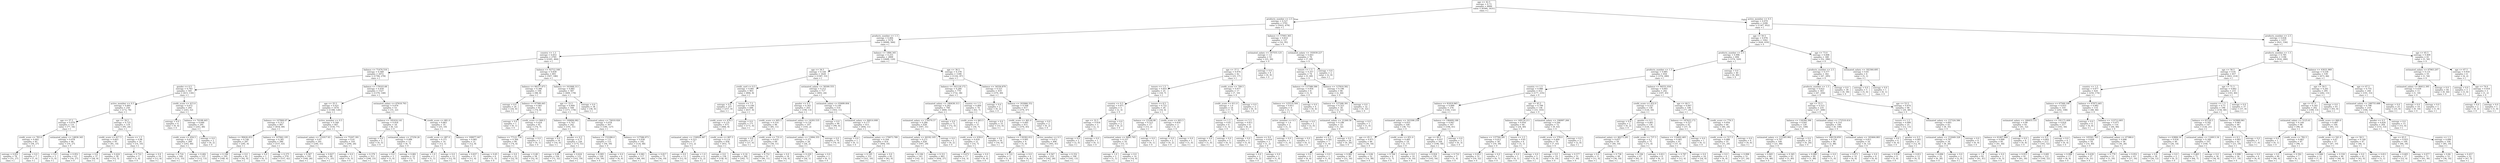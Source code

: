 digraph Tree {
node [shape=box] ;
0 [label="age <= 42.5\nentropy = 0.73\nsamples = 8000\nvalue = [6369, 1631]\nclass = ["] ;
1 [label="products_number <= 2.5\nentropy = 0.527\nsamples = 5701\nvalue = [5022, 679]\nclass = ["] ;
0 -> 1 [labeldistance=2.5, labelangle=45, headlabel="True"] ;
2 [label="products_number <= 1.5\nentropy = 0.484\nsamples = 5574\nvalue = [4990, 584]\nclass = ["] ;
1 -> 2 ;
3 [label="country <= 1.5\nentropy = 0.653\nsamples = 2765\nvalue = [2301, 464]\nclass = ["] ;
2 -> 3 ;
4 [label="balance <= 71474.516\nentropy = 0.569\nsamples = 2072\nvalue = [1794, 278]\nclass = ["] ;
3 -> 4 ;
5 [label="gender <= 0.5\nentropy = 0.793\nsamples = 545\nvalue = [415, 130]\nclass = ["] ;
4 -> 5 ;
6 [label="active_member <= 0.5\nentropy = 0.895\nsamples = 250\nvalue = [172, 78]\nclass = ["] ;
5 -> 6 ;
7 [label="age <= 37.5\nentropy = 0.978\nsamples = 131\nvalue = [77, 54]\nclass = ["] ;
6 -> 7 ;
8 [label="credit_score <= 783.0\nentropy = 0.902\nsamples = 85\nvalue = [58, 27]\nclass = ["] ;
7 -> 8 ;
9 [label="entropy = 0.931\nsamples = 78\nvalue = [51, 27]\nclass = ["] ;
8 -> 9 ;
10 [label="entropy = 0.0\nsamples = 7\nvalue = [7, 0]\nclass = ["] ;
8 -> 10 ;
11 [label="estimated_salary <= 14830.345\nentropy = 0.978\nsamples = 46\nvalue = [19, 27]\nclass = 0"] ;
7 -> 11 ;
12 [label="entropy = 0.0\nsamples = 3\nvalue = [3, 0]\nclass = ["] ;
11 -> 12 ;
13 [label="entropy = 0.952\nsamples = 43\nvalue = [16, 27]\nclass = 0"] ;
11 -> 13 ;
14 [label="age <= 39.5\nentropy = 0.725\nsamples = 119\nvalue = [95, 24]\nclass = ["] ;
6 -> 14 ;
15 [label="credit_score <= 617.5\nentropy = 0.603\nsamples = 95\nvalue = [81, 14]\nclass = ["] ;
14 -> 15 ;
16 [label="entropy = 0.8\nsamples = 37\nvalue = [28, 9]\nclass = ["] ;
15 -> 16 ;
17 [label="entropy = 0.424\nsamples = 58\nvalue = [53, 5]\nclass = ["] ;
15 -> 17 ;
18 [label="tenure <= 1.5\nentropy = 0.98\nsamples = 24\nvalue = [14, 10]\nclass = ["] ;
14 -> 18 ;
19 [label="entropy = 0.722\nsamples = 5\nvalue = [1, 4]\nclass = 0"] ;
18 -> 19 ;
20 [label="entropy = 0.9\nsamples = 19\nvalue = [13, 6]\nclass = ["] ;
18 -> 20 ;
21 [label="credit_score <= 415.0\nentropy = 0.672\nsamples = 295\nvalue = [243, 52]\nclass = ["] ;
5 -> 21 ;
22 [label="entropy = 0.0\nsamples = 4\nvalue = [0, 4]\nclass = 0"] ;
21 -> 22 ;
23 [label="balance <= 70198.445\nentropy = 0.646\nsamples = 291\nvalue = [243, 48]\nclass = ["] ;
21 -> 23 ;
24 [label="credit_score <= 654.5\nentropy = 0.632\nsamples = 289\nvalue = [243, 46]\nclass = ["] ;
23 -> 24 ;
25 [label="entropy = 0.724\nsamples = 164\nvalue = [131, 33]\nclass = ["] ;
24 -> 25 ;
26 [label="entropy = 0.482\nsamples = 125\nvalue = [112, 13]\nclass = ["] ;
24 -> 26 ;
27 [label="entropy = 0.0\nsamples = 2\nvalue = [0, 2]\nclass = 0"] ;
23 -> 27 ;
28 [label="balance <= 178103.68\nentropy = 0.459\nsamples = 1527\nvalue = [1379, 148]\nclass = ["] ;
4 -> 28 ;
29 [label="age <= 35.5\nentropy = 0.421\nsamples = 1474\nvalue = [1348, 126]\nclass = ["] ;
28 -> 29 ;
30 [label="balance <= 107800.07\nentropy = 0.313\nsamples = 867\nvalue = [818, 49]\nclass = ["] ;
29 -> 30 ;
31 [label="balance <= 99426.453\nentropy = 0.146\nsamples = 287\nvalue = [281, 6]\nclass = ["] ;
30 -> 31 ;
32 [label="entropy = 0.198\nsamples = 195\nvalue = [189, 6]\nclass = ["] ;
31 -> 32 ;
33 [label="entropy = 0.0\nsamples = 92\nvalue = [92, 0]\nclass = ["] ;
31 -> 33 ;
34 [label="balance <= 107842.195\nentropy = 0.381\nsamples = 580\nvalue = [537, 43]\nclass = ["] ;
30 -> 34 ;
35 [label="entropy = 0.0\nsamples = 1\nvalue = [0, 1]\nclass = 0"] ;
34 -> 35 ;
36 [label="entropy = 0.375\nsamples = 579\nvalue = [537, 42]\nclass = ["] ;
34 -> 36 ;
37 [label="active_member <= 0.5\nentropy = 0.549\nsamples = 607\nvalue = [530, 77]\nclass = ["] ;
29 -> 37 ;
38 [label="estimated_salary <= 131017.93\nentropy = 0.67\nsamples = 291\nvalue = [240, 51]\nclass = ["] ;
37 -> 38 ;
39 [label="entropy = 0.567\nsamples = 195\nvalue = [169, 26]\nclass = ["] ;
38 -> 39 ;
40 [label="entropy = 0.827\nsamples = 96\nvalue = [71, 25]\nclass = ["] ;
38 -> 40 ;
41 [label="balance <= 75207.391\nentropy = 0.41\nsamples = 316\nvalue = [290, 26]\nclass = ["] ;
37 -> 41 ;
42 [label="entropy = 0.0\nsamples = 3\nvalue = [0, 3]\nclass = 0"] ;
41 -> 42 ;
43 [label="entropy = 0.379\nsamples = 313\nvalue = [290, 23]\nclass = ["] ;
41 -> 43 ;
44 [label="estimated_salary <= 67618.793\nentropy = 0.979\nsamples = 53\nvalue = [31, 22]\nclass = ["] ;
28 -> 44 ;
45 [label="balance <= 181616.141\nentropy = 0.918\nsamples = 18\nvalue = [6, 12]\nclass = 0"] ;
44 -> 45 ;
46 [label="entropy = 0.0\nsamples = 5\nvalue = [0, 5]\nclass = 0"] ;
45 -> 46 ;
47 [label="estimated_salary <= 27250.26\nentropy = 0.996\nsamples = 13\nvalue = [6, 7]\nclass = 0"] ;
45 -> 47 ;
48 [label="entropy = 0.0\nsamples = 3\nvalue = [3, 0]\nclass = ["] ;
47 -> 48 ;
49 [label="entropy = 0.881\nsamples = 10\nvalue = [3, 7]\nclass = 0"] ;
47 -> 49 ;
50 [label="credit_score <= 681.0\nentropy = 0.863\nsamples = 35\nvalue = [25, 10]\nclass = ["] ;
44 -> 50 ;
51 [label="credit_score <= 487.0\nentropy = 0.371\nsamples = 14\nvalue = [13, 1]\nclass = ["] ;
50 -> 51 ;
52 [label="entropy = 1.0\nsamples = 2\nvalue = [1, 1]\nclass = ["] ;
51 -> 52 ;
53 [label="entropy = 0.0\nsamples = 12\nvalue = [12, 0]\nclass = ["] ;
51 -> 53 ;
54 [label="balance <= 199977.047\nentropy = 0.985\nsamples = 21\nvalue = [12, 9]\nclass = ["] ;
50 -> 54 ;
55 [label="entropy = 0.837\nsamples = 15\nvalue = [11, 4]\nclass = ["] ;
54 -> 55 ;
56 [label="entropy = 0.65\nsamples = 6\nvalue = [1, 5]\nclass = 0"] ;
54 -> 56 ;
57 [label="balance <= 92712.168\nentropy = 0.839\nsamples = 693\nvalue = [507, 186]\nclass = ["] ;
3 -> 57 ;
58 [label="balance <= 66377.473\nentropy = 0.386\nsamples = 106\nvalue = [98, 8]\nclass = ["] ;
57 -> 58 ;
59 [label="entropy = 0.0\nsamples = 24\nvalue = [24, 0]\nclass = ["] ;
58 -> 59 ;
60 [label="balance <= 67589.445\nentropy = 0.461\nsamples = 82\nvalue = [74, 8]\nclass = ["] ;
58 -> 60 ;
61 [label="entropy = 0.0\nsamples = 1\nvalue = [0, 1]\nclass = 0"] ;
60 -> 61 ;
62 [label="credit_score <= 849.5\nentropy = 0.424\nsamples = 81\nvalue = [74, 7]\nclass = ["] ;
60 -> 62 ;
63 [label="balance <= 77121.734\nentropy = 0.384\nsamples = 80\nvalue = [74, 6]\nclass = ["] ;
62 -> 63 ;
64 [label="entropy = 0.0\nsamples = 22\nvalue = [22, 0]\nclass = ["] ;
63 -> 64 ;
65 [label="entropy = 0.48\nsamples = 58\nvalue = [52, 6]\nclass = ["] ;
63 -> 65 ;
66 [label="entropy = 0.0\nsamples = 1\nvalue = [0, 1]\nclass = 0"] ;
62 -> 66 ;
67 [label="balance <= 161848.313\nentropy = 0.885\nsamples = 587\nvalue = [409, 178]\nclass = ["] ;
57 -> 67 ;
68 [label="age <= 33.5\nentropy = 0.909\nsamples = 549\nvalue = [371, 178]\nclass = ["] ;
67 -> 68 ;
69 [label="balance <= 100694.082\nentropy = 0.743\nsamples = 242\nvalue = [191, 51]\nclass = ["] ;
68 -> 69 ;
70 [label="entropy = 0.0\nsamples = 16\nvalue = [16, 0]\nclass = ["] ;
69 -> 70 ;
71 [label="gender <= 0.5\nentropy = 0.77\nsamples = 226\nvalue = [175, 51]\nclass = ["] ;
69 -> 71 ;
72 [label="entropy = 0.89\nsamples = 104\nvalue = [72, 32]\nclass = ["] ;
71 -> 72 ;
73 [label="entropy = 0.624\nsamples = 122\nvalue = [103, 19]\nclass = ["] ;
71 -> 73 ;
74 [label="estimated_salary <= 74010.926\nentropy = 0.978\nsamples = 307\nvalue = [180, 127]\nclass = ["] ;
68 -> 74 ;
75 [label="balance <= 152286.0\nentropy = 1.0\nsamples = 115\nvalue = [56, 59]\nclass = 0"] ;
74 -> 75 ;
76 [label="entropy = 0.995\nsamples = 109\nvalue = [50, 59]\nclass = 0"] ;
75 -> 76 ;
77 [label="entropy = 0.0\nsamples = 6\nvalue = [6, 0]\nclass = ["] ;
75 -> 77 ;
78 [label="balance <= 127586.973\nentropy = 0.938\nsamples = 192\nvalue = [124, 68]\nclass = ["] ;
74 -> 78 ;
79 [label="entropy = 0.981\nsamples = 117\nvalue = [68, 49]\nclass = ["] ;
78 -> 79 ;
80 [label="entropy = 0.817\nsamples = 75\nvalue = [56, 19]\nclass = ["] ;
78 -> 80 ;
81 [label="entropy = 0.0\nsamples = 38\nvalue = [38, 0]\nclass = ["] ;
67 -> 81 ;
82 [label="balance <= 1884.345\nentropy = 0.255\nsamples = 2809\nvalue = [2689, 120]\nclass = ["] ;
2 -> 82 ;
83 [label="age <= 34.5\nentropy = 0.144\nsamples = 1620\nvalue = [1587, 33]\nclass = ["] ;
82 -> 83 ;
84 [label="credit_card <= 0.5\nentropy = 0.081\nsamples = 903\nvalue = [894, 9]\nclass = ["] ;
83 -> 84 ;
85 [label="entropy = 0.0\nsamples = 257\nvalue = [257, 0]\nclass = ["] ;
84 -> 85 ;
86 [label="tenure <= 7.5\nentropy = 0.106\nsamples = 646\nvalue = [637, 9]\nclass = ["] ;
84 -> 86 ;
87 [label="credit_score <= 476.5\nentropy = 0.135\nsamples = 475\nvalue = [466, 9]\nclass = ["] ;
86 -> 87 ;
88 [label="estimated_salary <= 154924.367\nentropy = 0.523\nsamples = 17\nvalue = [15, 2]\nclass = ["] ;
87 -> 88 ;
89 [label="entropy = 0.0\nsamples = 13\nvalue = [13, 0]\nclass = ["] ;
88 -> 89 ;
90 [label="entropy = 1.0\nsamples = 4\nvalue = [2, 2]\nclass = ["] ;
88 -> 90 ;
91 [label="credit_score <= 607.5\nentropy = 0.114\nsamples = 458\nvalue = [451, 7]\nclass = ["] ;
87 -> 91 ;
92 [label="entropy = 0.0\nsamples = 158\nvalue = [158, 0]\nclass = ["] ;
91 -> 92 ;
93 [label="entropy = 0.16\nsamples = 300\nvalue = [293, 7]\nclass = ["] ;
91 -> 93 ;
94 [label="entropy = 0.0\nsamples = 171\nvalue = [171, 0]\nclass = ["] ;
86 -> 94 ;
95 [label="estimated_salary <= 58300.555\nentropy = 0.212\nsamples = 717\nvalue = [693, 24]\nclass = ["] ;
83 -> 95 ;
96 [label="gender <= 0.5\nentropy = 0.343\nsamples = 203\nvalue = [190, 13]\nclass = ["] ;
95 -> 96 ;
97 [label="credit_score <= 605.5\nentropy = 0.514\nsamples = 96\nvalue = [85, 11]\nclass = ["] ;
96 -> 97 ;
98 [label="entropy = 0.0\nsamples = 27\nvalue = [27, 0]\nclass = ["] ;
97 -> 98 ;
99 [label="credit_score <= 731.0\nentropy = 0.633\nsamples = 69\nvalue = [58, 11]\nclass = ["] ;
97 -> 99 ;
100 [label="entropy = 0.752\nsamples = 51\nvalue = [40, 11]\nclass = ["] ;
99 -> 100 ;
101 [label="entropy = 0.0\nsamples = 18\nvalue = [18, 0]\nclass = ["] ;
99 -> 101 ;
102 [label="estimated_salary <= 14293.535\nentropy = 0.134\nsamples = 107\nvalue = [105, 2]\nclass = ["] ;
96 -> 102 ;
103 [label="estimated_salary <= 13994.355\nentropy = 0.371\nsamples = 28\nvalue = [26, 2]\nclass = ["] ;
102 -> 103 ;
104 [label="entropy = 0.229\nsamples = 27\nvalue = [26, 1]\nclass = ["] ;
103 -> 104 ;
105 [label="entropy = 0.0\nsamples = 1\nvalue = [0, 1]\nclass = 0"] ;
103 -> 105 ;
106 [label="entropy = 0.0\nsamples = 79\nvalue = [79, 0]\nclass = ["] ;
102 -> 106 ;
107 [label="estimated_salary <= 83699.004\nentropy = 0.149\nsamples = 514\nvalue = [503, 11]\nclass = ["] ;
95 -> 107 ;
108 [label="entropy = 0.0\nsamples = 99\nvalue = [99, 0]\nclass = ["] ;
107 -> 108 ;
109 [label="estimated_salary <= 84014.008\nentropy = 0.177\nsamples = 415\nvalue = [404, 11]\nclass = ["] ;
107 -> 109 ;
110 [label="entropy = 0.0\nsamples = 1\nvalue = [0, 1]\nclass = 0"] ;
109 -> 110 ;
111 [label="estimated_salary <= 170073.789\nentropy = 0.164\nsamples = 414\nvalue = [404, 10]\nclass = ["] ;
109 -> 111 ;
112 [label="entropy = 0.195\nsamples = 331\nvalue = [321, 10]\nclass = ["] ;
111 -> 112 ;
113 [label="entropy = 0.0\nsamples = 83\nvalue = [83, 0]\nclass = ["] ;
111 -> 113 ;
114 [label="age <= 36.5\nentropy = 0.378\nsamples = 1189\nvalue = [1102, 87]\nclass = ["] ;
82 -> 114 ;
115 [label="balance <= 161118.172\nentropy = 0.284\nsamples = 770\nvalue = [732, 38]\nclass = ["] ;
114 -> 115 ;
116 [label="estimated_salary <= 180438.313\nentropy = 0.262\nsamples = 700\nvalue = [669, 31]\nclass = ["] ;
115 -> 116 ;
117 [label="estimated_salary <= 179370.57\nentropy = 0.284\nsamples = 628\nvalue = [597, 31]\nclass = ["] ;
116 -> 117 ;
118 [label="estimated_salary <= 44192.105\nentropy = 0.271\nsamples = 626\nvalue = [597, 29]\nclass = ["] ;
117 -> 118 ;
119 [label="entropy = 0.106\nsamples = 143\nvalue = [141, 2]\nclass = ["] ;
118 -> 119 ;
120 [label="entropy = 0.311\nsamples = 483\nvalue = [456, 27]\nclass = ["] ;
118 -> 120 ;
121 [label="entropy = 0.0\nsamples = 2\nvalue = [0, 2]\nclass = 0"] ;
117 -> 121 ;
122 [label="entropy = 0.0\nsamples = 72\nvalue = [72, 0]\nclass = ["] ;
116 -> 122 ;
123 [label="country <= 1.5\nentropy = 0.469\nsamples = 70\nvalue = [63, 7]\nclass = ["] ;
115 -> 123 ;
124 [label="credit_score <= 663.5\nentropy = 0.7\nsamples = 37\nvalue = [30, 7]\nclass = ["] ;
123 -> 124 ;
125 [label="credit_score <= 639.0\nentropy = 0.918\nsamples = 21\nvalue = [14, 7]\nclass = ["] ;
124 -> 125 ;
126 [label="entropy = 0.672\nsamples = 17\nvalue = [14, 3]\nclass = ["] ;
125 -> 126 ;
127 [label="entropy = 0.0\nsamples = 4\nvalue = [0, 4]\nclass = 0"] ;
125 -> 127 ;
128 [label="entropy = 0.0\nsamples = 16\nvalue = [16, 0]\nclass = ["] ;
124 -> 128 ;
129 [label="entropy = 0.0\nsamples = 33\nvalue = [33, 0]\nclass = ["] ;
123 -> 129 ;
130 [label="balance <= 34556.879\nentropy = 0.521\nsamples = 419\nvalue = [370, 49]\nclass = ["] ;
114 -> 130 ;
131 [label="entropy = 0.0\nsamples = 2\nvalue = [0, 2]\nclass = 0"] ;
130 -> 131 ;
132 [label="balance <= 203066.352\nentropy = 0.508\nsamples = 417\nvalue = [370, 47]\nclass = ["] ;
130 -> 132 ;
133 [label="credit_score <= 461.0\nentropy = 0.495\nsamples = 415\nvalue = [370, 45]\nclass = ["] ;
132 -> 133 ;
134 [label="balance <= 130302.012\nentropy = 0.991\nsamples = 9\nvalue = [5, 4]\nclass = ["] ;
133 -> 134 ;
135 [label="entropy = 0.722\nsamples = 5\nvalue = [1, 4]\nclass = 0"] ;
134 -> 135 ;
136 [label="entropy = 0.0\nsamples = 4\nvalue = [4, 0]\nclass = ["] ;
134 -> 136 ;
137 [label="active_member <= 0.5\nentropy = 0.472\nsamples = 406\nvalue = [365, 41]\nclass = ["] ;
133 -> 137 ;
138 [label="entropy = 0.567\nsamples = 210\nvalue = [182, 28]\nclass = ["] ;
137 -> 138 ;
139 [label="entropy = 0.352\nsamples = 196\nvalue = [183, 13]\nclass = ["] ;
137 -> 139 ;
140 [label="entropy = 0.0\nsamples = 2\nvalue = [0, 2]\nclass = 0"] ;
132 -> 140 ;
141 [label="balance <= 57003.365\nentropy = 0.814\nsamples = 127\nvalue = [32, 95]\nclass = 0"] ;
1 -> 141 ;
142 [label="estimated_salary <= 167555.125\nentropy = 1.0\nsamples = 51\nvalue = [25, 26]\nclass = 0"] ;
141 -> 142 ;
143 [label="age <= 37.5\nentropy = 0.974\nsamples = 42\nvalue = [25, 17]\nclass = ["] ;
142 -> 143 ;
144 [label="tenure <= 1.5\nentropy = 0.855\nsamples = 25\nvalue = [18, 7]\nclass = ["] ;
143 -> 144 ;
145 [label="country <= 0.5\nentropy = 0.971\nsamples = 5\nvalue = [2, 3]\nclass = 0"] ;
144 -> 145 ;
146 [label="age <= 32.5\nentropy = 0.918\nsamples = 3\nvalue = [2, 1]\nclass = ["] ;
145 -> 146 ;
147 [label="entropy = 0.0\nsamples = 2\nvalue = [2, 0]\nclass = ["] ;
146 -> 147 ;
148 [label="entropy = 0.0\nsamples = 1\nvalue = [0, 1]\nclass = 0"] ;
146 -> 148 ;
149 [label="entropy = 0.0\nsamples = 2\nvalue = [0, 2]\nclass = 0"] ;
145 -> 149 ;
150 [label="tenure <= 8.5\nentropy = 0.722\nsamples = 20\nvalue = [16, 4]\nclass = ["] ;
144 -> 150 ;
151 [label="balance <= 23194.08\nentropy = 0.523\nsamples = 17\nvalue = [15, 2]\nclass = ["] ;
150 -> 151 ;
152 [label="estimated_salary <= 8495.765\nentropy = 0.337\nsamples = 16\nvalue = [15, 1]\nclass = ["] ;
151 -> 152 ;
153 [label="entropy = 1.0\nsamples = 2\nvalue = [1, 1]\nclass = ["] ;
152 -> 153 ;
154 [label="entropy = 0.0\nsamples = 14\nvalue = [14, 0]\nclass = ["] ;
152 -> 154 ;
155 [label="entropy = 0.0\nsamples = 1\nvalue = [0, 1]\nclass = 0"] ;
151 -> 155 ;
156 [label="credit_score <= 603.5\nentropy = 0.918\nsamples = 3\nvalue = [1, 2]\nclass = 0"] ;
150 -> 156 ;
157 [label="entropy = 0.0\nsamples = 2\nvalue = [0, 2]\nclass = 0"] ;
156 -> 157 ;
158 [label="entropy = 0.0\nsamples = 1\nvalue = [1, 0]\nclass = ["] ;
156 -> 158 ;
159 [label="credit_score <= 709.5\nentropy = 0.977\nsamples = 17\nvalue = [7, 10]\nclass = 0"] ;
143 -> 159 ;
160 [label="credit_score <= 611.0\nentropy = 1.0\nsamples = 14\nvalue = [7, 7]\nclass = ["] ;
159 -> 160 ;
161 [label="tenure <= 1.5\nentropy = 0.65\nsamples = 6\nvalue = [1, 5]\nclass = 0"] ;
160 -> 161 ;
162 [label="entropy = 0.0\nsamples = 1\nvalue = [1, 0]\nclass = ["] ;
161 -> 162 ;
163 [label="entropy = 0.0\nsamples = 5\nvalue = [0, 5]\nclass = 0"] ;
161 -> 163 ;
164 [label="tenure <= 5.5\nentropy = 0.811\nsamples = 8\nvalue = [6, 2]\nclass = ["] ;
160 -> 164 ;
165 [label="entropy = 0.0\nsamples = 5\nvalue = [5, 0]\nclass = ["] ;
164 -> 165 ;
166 [label="tenure <= 9.0\nentropy = 0.918\nsamples = 3\nvalue = [1, 2]\nclass = 0"] ;
164 -> 166 ;
167 [label="entropy = 0.0\nsamples = 2\nvalue = [0, 2]\nclass = 0"] ;
166 -> 167 ;
168 [label="entropy = 0.0\nsamples = 1\nvalue = [1, 0]\nclass = ["] ;
166 -> 168 ;
169 [label="entropy = 0.0\nsamples = 3\nvalue = [0, 3]\nclass = 0"] ;
159 -> 169 ;
170 [label="entropy = 0.0\nsamples = 9\nvalue = [0, 9]\nclass = 0"] ;
142 -> 170 ;
171 [label="estimated_salary <= 193039.227\nentropy = 0.443\nsamples = 76\nvalue = [7, 69]\nclass = 0"] ;
141 -> 171 ;
172 [label="tenure <= 1.5\nentropy = 0.357\nsamples = 74\nvalue = [5, 69]\nclass = 0"] ;
171 -> 172 ;
173 [label="balance <= 137588.586\nentropy = 0.954\nsamples = 8\nvalue = [3, 5]\nclass = 0"] ;
172 -> 173 ;
174 [label="balance <= 125514.504\nentropy = 0.811\nsamples = 4\nvalue = [3, 1]\nclass = ["] ;
173 -> 174 ;
175 [label="active_member <= 0.5\nentropy = 1.0\nsamples = 2\nvalue = [1, 1]\nclass = ["] ;
174 -> 175 ;
176 [label="entropy = 0.0\nsamples = 1\nvalue = [1, 0]\nclass = ["] ;
175 -> 176 ;
177 [label="entropy = 0.0\nsamples = 1\nvalue = [0, 1]\nclass = 0"] ;
175 -> 177 ;
178 [label="entropy = 0.0\nsamples = 2\nvalue = [2, 0]\nclass = ["] ;
174 -> 178 ;
179 [label="entropy = 0.0\nsamples = 4\nvalue = [0, 4]\nclass = 0"] ;
173 -> 179 ;
180 [label="balance <= 127810.582\nentropy = 0.196\nsamples = 66\nvalue = [2, 64]\nclass = 0"] ;
172 -> 180 ;
181 [label="balance <= 127268.391\nentropy = 0.323\nsamples = 34\nvalue = [2, 32]\nclass = 0"] ;
180 -> 181 ;
182 [label="estimated_salary <= 21260.58\nentropy = 0.196\nsamples = 33\nvalue = [1, 32]\nclass = 0"] ;
181 -> 182 ;
183 [label="gender <= 0.5\nentropy = 0.592\nsamples = 7\nvalue = [1, 6]\nclass = 0"] ;
182 -> 183 ;
184 [label="entropy = 0.0\nsamples = 6\nvalue = [0, 6]\nclass = 0"] ;
183 -> 184 ;
185 [label="entropy = 0.0\nsamples = 1\nvalue = [1, 0]\nclass = ["] ;
183 -> 185 ;
186 [label="entropy = 0.0\nsamples = 26\nvalue = [0, 26]\nclass = 0"] ;
182 -> 186 ;
187 [label="entropy = 0.0\nsamples = 1\nvalue = [1, 0]\nclass = ["] ;
181 -> 187 ;
188 [label="entropy = 0.0\nsamples = 32\nvalue = [0, 32]\nclass = 0"] ;
180 -> 188 ;
189 [label="entropy = 0.0\nsamples = 2\nvalue = [2, 0]\nclass = ["] ;
171 -> 189 ;
190 [label="active_member <= 0.5\nentropy = 0.979\nsamples = 2299\nvalue = [1347, 952]\nclass = ["] ;
0 -> 190 [labeldistance=2.5, labelangle=-45, headlabel="False"] ;
191 [label="age <= 50.5\nentropy = 0.976\nsamples = 1042\nvalue = [426, 616]\nclass = 0"] ;
190 -> 191 ;
192 [label="products_number <= 2.5\nentropy = 0.996\nsamples = 694\nvalue = [374, 320]\nclass = ["] ;
191 -> 192 ;
193 [label="products_number <= 1.5\nentropy = 0.985\nsamples = 654\nvalue = [374, 280]\nclass = ["] ;
192 -> 193 ;
194 [label="country <= 1.5\nentropy = 0.986\nsamples = 412\nvalue = [177, 235]\nclass = 0"] ;
193 -> 194 ;
195 [label="balance <= 81819.965\nentropy = 0.999\nsamples = 276\nvalue = [144, 132]\nclass = ["] ;
194 -> 195 ;
196 [label="estimated_salary <= 163306.258\nentropy = 0.933\nsamples = 109\nvalue = [38, 71]\nclass = 0"] ;
195 -> 196 ;
197 [label="age <= 45.5\nentropy = 0.971\nsamples = 90\nvalue = [36, 54]\nclass = 0"] ;
196 -> 197 ;
198 [label="entropy = 0.982\nsamples = 38\nvalue = [22, 16]\nclass = ["] ;
197 -> 198 ;
199 [label="entropy = 0.84\nsamples = 52\nvalue = [14, 38]\nclass = 0"] ;
197 -> 199 ;
200 [label="credit_score <= 651.0\nentropy = 0.485\nsamples = 19\nvalue = [2, 17]\nclass = 0"] ;
196 -> 200 ;
201 [label="entropy = 0.764\nsamples = 9\nvalue = [2, 7]\nclass = 0"] ;
200 -> 201 ;
202 [label="entropy = 0.0\nsamples = 10\nvalue = [0, 10]\nclass = 0"] ;
200 -> 202 ;
203 [label="balance <= 196409.188\nentropy = 0.947\nsamples = 167\nvalue = [106, 61]\nclass = ["] ;
195 -> 203 ;
204 [label="age <= 49.5\nentropy = 0.937\nsamples = 164\nvalue = [106, 58]\nclass = ["] ;
203 -> 204 ;
205 [label="entropy = 0.924\nsamples = 159\nvalue = [105, 54]\nclass = ["] ;
204 -> 205 ;
206 [label="entropy = 0.722\nsamples = 5\nvalue = [1, 4]\nclass = 0"] ;
204 -> 206 ;
207 [label="entropy = 0.0\nsamples = 3\nvalue = [0, 3]\nclass = 0"] ;
203 -> 207 ;
208 [label="age <= 45.5\nentropy = 0.799\nsamples = 136\nvalue = [33, 103]\nclass = 0"] ;
194 -> 208 ;
209 [label="balance <= 149119.211\nentropy = 0.954\nsamples = 64\nvalue = [24, 40]\nclass = 0"] ;
208 -> 209 ;
210 [label="balance <= 137764.281\nentropy = 0.912\nsamples = 58\nvalue = [19, 39]\nclass = 0"] ;
209 -> 210 ;
211 [label="entropy = 0.953\nsamples = 51\nvalue = [19, 32]\nclass = 0"] ;
210 -> 211 ;
212 [label="entropy = 0.0\nsamples = 7\nvalue = [0, 7]\nclass = 0"] ;
210 -> 212 ;
213 [label="tenure <= 2.5\nentropy = 0.65\nsamples = 6\nvalue = [5, 1]\nclass = ["] ;
209 -> 213 ;
214 [label="entropy = 0.0\nsamples = 1\nvalue = [0, 1]\nclass = 0"] ;
213 -> 214 ;
215 [label="entropy = 0.0\nsamples = 5\nvalue = [5, 0]\nclass = ["] ;
213 -> 215 ;
216 [label="estimated_salary <= 196997.266\nentropy = 0.544\nsamples = 72\nvalue = [9, 63]\nclass = 0"] ;
208 -> 216 ;
217 [label="credit_score <= 578.0\nentropy = 0.469\nsamples = 70\nvalue = [7, 63]\nclass = 0"] ;
216 -> 217 ;
218 [label="entropy = 0.0\nsamples = 19\nvalue = [0, 19]\nclass = 0"] ;
217 -> 218 ;
219 [label="entropy = 0.577\nsamples = 51\nvalue = [7, 44]\nclass = 0"] ;
217 -> 219 ;
220 [label="entropy = 0.0\nsamples = 2\nvalue = [2, 0]\nclass = ["] ;
216 -> 220 ;
221 [label="balance <= 84551.934\nentropy = 0.693\nsamples = 242\nvalue = [197, 45]\nclass = ["] ;
193 -> 221 ;
222 [label="credit_score <= 452.0\nentropy = 0.523\nsamples = 136\nvalue = [120, 16]\nclass = ["] ;
221 -> 222 ;
223 [label="entropy = 0.0\nsamples = 2\nvalue = [0, 2]\nclass = 0"] ;
222 -> 223 ;
224 [label="gender <= 0.5\nentropy = 0.483\nsamples = 134\nvalue = [120, 14]\nclass = ["] ;
222 -> 224 ;
225 [label="estimated_salary <= 46273.281\nentropy = 0.657\nsamples = 59\nvalue = [49, 10]\nclass = ["] ;
224 -> 225 ;
226 [label="entropy = 0.0\nsamples = 11\nvalue = [11, 0]\nclass = ["] ;
225 -> 226 ;
227 [label="entropy = 0.738\nsamples = 48\nvalue = [38, 10]\nclass = ["] ;
225 -> 227 ;
228 [label="credit_score <= 737.5\nentropy = 0.3\nsamples = 75\nvalue = [71, 4]\nclass = ["] ;
224 -> 228 ;
229 [label="entropy = 0.194\nsamples = 67\nvalue = [65, 2]\nclass = ["] ;
228 -> 229 ;
230 [label="entropy = 0.811\nsamples = 8\nvalue = [6, 2]\nclass = ["] ;
228 -> 230 ;
231 [label="age <= 44.5\nentropy = 0.847\nsamples = 106\nvalue = [77, 29]\nclass = ["] ;
221 -> 231 ;
232 [label="balance <= 187625.172\nentropy = 0.527\nsamples = 42\nvalue = [37, 5]\nclass = ["] ;
231 -> 232 ;
233 [label="balance <= 114402.465\nentropy = 0.461\nsamples = 41\nvalue = [37, 4]\nclass = ["] ;
232 -> 233 ;
234 [label="entropy = 0.787\nsamples = 17\nvalue = [13, 4]\nclass = ["] ;
233 -> 234 ;
235 [label="entropy = 0.0\nsamples = 24\nvalue = [24, 0]\nclass = ["] ;
233 -> 235 ;
236 [label="entropy = 0.0\nsamples = 1\nvalue = [0, 1]\nclass = 0"] ;
232 -> 236 ;
237 [label="credit_score <= 776.5\nentropy = 0.954\nsamples = 64\nvalue = [40, 24]\nclass = ["] ;
231 -> 237 ;
238 [label="credit_score <= 517.5\nentropy = 0.988\nsamples = 55\nvalue = [31, 24]\nclass = ["] ;
237 -> 238 ;
239 [label="entropy = 0.0\nsamples = 4\nvalue = [4, 0]\nclass = ["] ;
238 -> 239 ;
240 [label="entropy = 0.998\nsamples = 51\nvalue = [27, 24]\nclass = ["] ;
238 -> 240 ;
241 [label="entropy = 0.0\nsamples = 9\nvalue = [9, 0]\nclass = ["] ;
237 -> 241 ;
242 [label="entropy = 0.0\nsamples = 40\nvalue = [0, 40]\nclass = 0"] ;
192 -> 242 ;
243 [label="age <= 73.0\nentropy = 0.608\nsamples = 348\nvalue = [52, 296]\nclass = 0"] ;
191 -> 243 ;
244 [label="products_number <= 2.5\nentropy = 0.577\nsamples = 342\nvalue = [47, 295]\nclass = 0"] ;
243 -> 244 ;
245 [label="products_number <= 1.5\nentropy = 0.622\nsamples = 303\nvalue = [47, 256]\nclass = 0"] ;
244 -> 245 ;
246 [label="age <= 55.5\nentropy = 0.515\nsamples = 235\nvalue = [27, 208]\nclass = 0"] ;
245 -> 246 ;
247 [label="balance <= 134264.398\nentropy = 0.641\nsamples = 129\nvalue = [21, 108]\nclass = 0"] ;
246 -> 247 ;
248 [label="estimated_salary <= 115305.992\nentropy = 0.707\nsamples = 109\nvalue = [21, 88]\nclass = 0"] ;
247 -> 248 ;
249 [label="entropy = 0.845\nsamples = 66\nvalue = [18, 48]\nclass = 0"] ;
248 -> 249 ;
250 [label="entropy = 0.365\nsamples = 43\nvalue = [3, 40]\nclass = 0"] ;
248 -> 250 ;
251 [label="entropy = 0.0\nsamples = 20\nvalue = [0, 20]\nclass = 0"] ;
247 -> 251 ;
252 [label="estimated_salary <= 172510.414\nentropy = 0.314\nsamples = 106\nvalue = [6, 100]\nclass = 0"] ;
246 -> 252 ;
253 [label="balance <= 188159.859\nentropy = 0.154\nsamples = 90\nvalue = [2, 88]\nclass = 0"] ;
252 -> 253 ;
254 [label="entropy = 0.089\nsamples = 89\nvalue = [1, 88]\nclass = 0"] ;
253 -> 254 ;
255 [label="entropy = 0.0\nsamples = 1\nvalue = [1, 0]\nclass = ["] ;
253 -> 255 ;
256 [label="estimated_salary <= 183464.883\nentropy = 0.811\nsamples = 16\nvalue = [4, 12]\nclass = 0"] ;
252 -> 256 ;
257 [label="entropy = 0.971\nsamples = 10\nvalue = [4, 6]\nclass = 0"] ;
256 -> 257 ;
258 [label="entropy = 0.0\nsamples = 6\nvalue = [0, 6]\nclass = 0"] ;
256 -> 258 ;
259 [label="age <= 53.5\nentropy = 0.874\nsamples = 68\nvalue = [20, 48]\nclass = 0"] ;
245 -> 259 ;
260 [label="tenure <= 1.5\nentropy = 0.999\nsamples = 25\nvalue = [12, 13]\nclass = 0"] ;
259 -> 260 ;
261 [label="entropy = 0.0\nsamples = 4\nvalue = [0, 4]\nclass = 0"] ;
260 -> 261 ;
262 [label="gender <= 0.5\nentropy = 0.985\nsamples = 21\nvalue = [12, 9]\nclass = ["] ;
260 -> 262 ;
263 [label="entropy = 0.918\nsamples = 9\nvalue = [3, 6]\nclass = 0"] ;
262 -> 263 ;
264 [label="entropy = 0.811\nsamples = 12\nvalue = [9, 3]\nclass = ["] ;
262 -> 264 ;
265 [label="estimated_salary <= 157324.586\nentropy = 0.693\nsamples = 43\nvalue = [8, 35]\nclass = 0"] ;
259 -> 265 ;
266 [label="estimated_salary <= 153049.328\nentropy = 0.787\nsamples = 34\nvalue = [8, 26]\nclass = 0"] ;
265 -> 266 ;
267 [label="entropy = 0.696\nsamples = 32\nvalue = [6, 26]\nclass = 0"] ;
266 -> 267 ;
268 [label="entropy = 0.0\nsamples = 2\nvalue = [2, 0]\nclass = ["] ;
266 -> 268 ;
269 [label="entropy = 0.0\nsamples = 9\nvalue = [0, 9]\nclass = 0"] ;
265 -> 269 ;
270 [label="entropy = 0.0\nsamples = 39\nvalue = [0, 39]\nclass = 0"] ;
244 -> 270 ;
271 [label="estimated_salary <= 182364.695\nentropy = 0.65\nsamples = 6\nvalue = [5, 1]\nclass = ["] ;
243 -> 271 ;
272 [label="entropy = 0.0\nsamples = 5\nvalue = [5, 0]\nclass = ["] ;
271 -> 272 ;
273 [label="entropy = 0.0\nsamples = 1\nvalue = [0, 1]\nclass = 0"] ;
271 -> 273 ;
274 [label="products_number <= 2.5\nentropy = 0.838\nsamples = 1257\nvalue = [921, 336]\nclass = ["] ;
190 -> 274 ;
275 [label="products_number <= 1.5\nentropy = 0.785\nsamples = 1196\nvalue = [916, 280]\nclass = ["] ;
274 -> 275 ;
276 [label="age <= 56.5\nentropy = 0.91\nsamples = 657\nvalue = [443, 214]\nclass = ["] ;
275 -> 276 ;
277 [label="country <= 1.5\nentropy = 0.977\nsamples = 424\nvalue = [250, 174]\nclass = ["] ;
276 -> 277 ;
278 [label="balance <= 67569.199\nentropy = 0.933\nsamples = 310\nvalue = [202, 108]\nclass = ["] ;
277 -> 278 ;
279 [label="estimated_salary <= 180455.531\nentropy = 0.99\nsamples = 93\nvalue = [41, 52]\nclass = 0"] ;
278 -> 279 ;
280 [label="balance <= 61407.844\nentropy = 0.999\nsamples = 85\nvalue = [41, 44]\nclass = 0"] ;
279 -> 280 ;
281 [label="entropy = 1.0\nsamples = 82\nvalue = [41, 41]\nclass = ["] ;
280 -> 281 ;
282 [label="entropy = 0.0\nsamples = 3\nvalue = [0, 3]\nclass = 0"] ;
280 -> 282 ;
283 [label="entropy = 0.0\nsamples = 8\nvalue = [0, 8]\nclass = 0"] ;
279 -> 283 ;
284 [label="balance <= 191171.609\nentropy = 0.824\nsamples = 217\nvalue = [161, 56]\nclass = ["] ;
278 -> 284 ;
285 [label="gender <= 0.5\nentropy = 0.802\nsamples = 213\nvalue = [161, 52]\nclass = ["] ;
284 -> 285 ;
286 [label="entropy = 0.915\nsamples = 91\nvalue = [61, 30]\nclass = ["] ;
285 -> 286 ;
287 [label="entropy = 0.681\nsamples = 122\nvalue = [100, 22]\nclass = ["] ;
285 -> 287 ;
288 [label="entropy = 0.0\nsamples = 4\nvalue = [0, 4]\nclass = 0"] ;
284 -> 288 ;
289 [label="balance <= 87873.465\nentropy = 0.982\nsamples = 114\nvalue = [48, 66]\nclass = 0"] ;
277 -> 289 ;
290 [label="entropy = 0.0\nsamples = 4\nvalue = [4, 0]\nclass = ["] ;
289 -> 290 ;
291 [label="balance <= 123712.805\nentropy = 0.971\nsamples = 110\nvalue = [44, 66]\nclass = 0"] ;
289 -> 291 ;
292 [label="balance <= 105501.703\nentropy = 0.826\nsamples = 54\nvalue = [14, 40]\nclass = 0"] ;
291 -> 292 ;
293 [label="entropy = 0.998\nsamples = 17\nvalue = [8, 9]\nclass = 0"] ;
292 -> 293 ;
294 [label="entropy = 0.639\nsamples = 37\nvalue = [6, 31]\nclass = 0"] ;
292 -> 294 ;
295 [label="estimated_salary <= 47388.0\nentropy = 0.996\nsamples = 56\nvalue = [30, 26]\nclass = ["] ;
291 -> 295 ;
296 [label="entropy = 0.779\nsamples = 13\nvalue = [3, 10]\nclass = 0"] ;
295 -> 296 ;
297 [label="entropy = 0.952\nsamples = 43\nvalue = [27, 16]\nclass = ["] ;
295 -> 297 ;
298 [label="age <= 71.5\nentropy = 0.662\nsamples = 233\nvalue = [193, 40]\nclass = ["] ;
276 -> 298 ;
299 [label="country <= 1.5\nentropy = 0.73\nsamples = 196\nvalue = [156, 40]\nclass = ["] ;
298 -> 299 ;
300 [label="balance <= 65720.5\nentropy = 0.592\nsamples = 147\nvalue = [126, 21]\nclass = ["] ;
299 -> 300 ;
301 [label="balance <= 63806.16\nentropy = 0.934\nsamples = 40\nvalue = [26, 14]\nclass = ["] ;
300 -> 301 ;
302 [label="entropy = 0.9\nsamples = 38\nvalue = [26, 12]\nclass = ["] ;
301 -> 302 ;
303 [label="entropy = 0.0\nsamples = 2\nvalue = [0, 2]\nclass = 0"] ;
301 -> 303 ;
304 [label="estimated_salary <= 116913.34\nentropy = 0.349\nsamples = 107\nvalue = [100, 7]\nclass = ["] ;
300 -> 304 ;
305 [label="entropy = 0.465\nsamples = 71\nvalue = [64, 7]\nclass = ["] ;
304 -> 305 ;
306 [label="entropy = 0.0\nsamples = 36\nvalue = [36, 0]\nclass = ["] ;
304 -> 306 ;
307 [label="balance <= 143969.961\nentropy = 0.963\nsamples = 49\nvalue = [30, 19]\nclass = ["] ;
299 -> 307 ;
308 [label="tenure <= 8.5\nentropy = 0.993\nsamples = 42\nvalue = [23, 19]\nclass = ["] ;
307 -> 308 ;
309 [label="entropy = 0.998\nsamples = 36\nvalue = [17, 19]\nclass = 0"] ;
308 -> 309 ;
310 [label="entropy = 0.0\nsamples = 6\nvalue = [6, 0]\nclass = ["] ;
308 -> 310 ;
311 [label="entropy = 0.0\nsamples = 7\nvalue = [7, 0]\nclass = ["] ;
307 -> 311 ;
312 [label="entropy = 0.0\nsamples = 37\nvalue = [37, 0]\nclass = ["] ;
298 -> 312 ;
313 [label="balance <= 43031.969\nentropy = 0.536\nsamples = 539\nvalue = [473, 66]\nclass = ["] ;
275 -> 313 ;
314 [label="age <= 59.5\nentropy = 0.261\nsamples = 295\nvalue = [282, 13]\nclass = ["] ;
313 -> 314 ;
315 [label="age <= 47.5\nentropy = 0.345\nsamples = 202\nvalue = [189, 13]\nclass = ["] ;
314 -> 315 ;
316 [label="estimated_salary <= 5125.61\nentropy = 0.144\nsamples = 98\nvalue = [96, 2]\nclass = ["] ;
315 -> 316 ;
317 [label="entropy = 0.0\nsamples = 1\nvalue = [0, 1]\nclass = 0"] ;
316 -> 317 ;
318 [label="credit_score <= 782.5\nentropy = 0.083\nsamples = 97\nvalue = [96, 1]\nclass = ["] ;
316 -> 318 ;
319 [label="entropy = 0.0\nsamples = 90\nvalue = [90, 0]\nclass = ["] ;
318 -> 319 ;
320 [label="entropy = 0.592\nsamples = 7\nvalue = [6, 1]\nclass = ["] ;
318 -> 320 ;
321 [label="credit_score <= 660.0\nentropy = 0.487\nsamples = 104\nvalue = [93, 11]\nclass = ["] ;
315 -> 321 ;
322 [label="credit_score <= 541.0\nentropy = 0.67\nsamples = 57\nvalue = [47, 10]\nclass = ["] ;
321 -> 322 ;
323 [label="entropy = 0.946\nsamples = 11\nvalue = [7, 4]\nclass = ["] ;
322 -> 323 ;
324 [label="entropy = 0.559\nsamples = 46\nvalue = [40, 6]\nclass = ["] ;
322 -> 324 ;
325 [label="age <= 58.5\nentropy = 0.149\nsamples = 47\nvalue = [46, 1]\nclass = ["] ;
321 -> 325 ;
326 [label="entropy = 0.0\nsamples = 43\nvalue = [43, 0]\nclass = ["] ;
325 -> 326 ;
327 [label="entropy = 0.811\nsamples = 4\nvalue = [3, 1]\nclass = ["] ;
325 -> 327 ;
328 [label="entropy = 0.0\nsamples = 93\nvalue = [93, 0]\nclass = ["] ;
314 -> 328 ;
329 [label="age <= 67.5\nentropy = 0.755\nsamples = 244\nvalue = [191, 53]\nclass = ["] ;
313 -> 329 ;
330 [label="estimated_salary <= 188755.688\nentropy = 0.798\nsamples = 219\nvalue = [166, 53]\nclass = ["] ;
329 -> 330 ;
331 [label="gender <= 0.5\nentropy = 0.826\nsamples = 204\nvalue = [151, 53]\nclass = ["] ;
330 -> 331 ;
332 [label="age <= 45.5\nentropy = 0.925\nsamples = 100\nvalue = [66, 34]\nclass = ["] ;
331 -> 332 ;
333 [label="entropy = 0.605\nsamples = 27\nvalue = [23, 4]\nclass = ["] ;
332 -> 333 ;
334 [label="entropy = 0.977\nsamples = 73\nvalue = [43, 30]\nclass = ["] ;
332 -> 334 ;
335 [label="country <= 1.5\nentropy = 0.686\nsamples = 104\nvalue = [85, 19]\nclass = ["] ;
331 -> 335 ;
336 [label="entropy = 0.84\nsamples = 52\nvalue = [38, 14]\nclass = ["] ;
335 -> 336 ;
337 [label="entropy = 0.457\nsamples = 52\nvalue = [47, 5]\nclass = ["] ;
335 -> 337 ;
338 [label="entropy = 0.0\nsamples = 15\nvalue = [15, 0]\nclass = ["] ;
330 -> 338 ;
339 [label="entropy = 0.0\nsamples = 25\nvalue = [25, 0]\nclass = ["] ;
329 -> 339 ;
340 [label="age <= 65.5\nentropy = 0.409\nsamples = 61\nvalue = [5, 56]\nclass = 0"] ;
274 -> 340 ;
341 [label="estimated_salary <= 67063.207\nentropy = 0.131\nsamples = 55\nvalue = [1, 54]\nclass = 0"] ;
340 -> 341 ;
342 [label="estimated_salary <= 66412.395\nentropy = 0.439\nsamples = 11\nvalue = [1, 10]\nclass = 0"] ;
341 -> 342 ;
343 [label="entropy = 0.0\nsamples = 10\nvalue = [0, 10]\nclass = 0"] ;
342 -> 343 ;
344 [label="entropy = 0.0\nsamples = 1\nvalue = [1, 0]\nclass = ["] ;
342 -> 344 ;
345 [label="entropy = 0.0\nsamples = 44\nvalue = [0, 44]\nclass = 0"] ;
341 -> 345 ;
346 [label="age <= 67.5\nentropy = 0.918\nsamples = 6\nvalue = [4, 2]\nclass = ["] ;
340 -> 346 ;
347 [label="entropy = 0.0\nsamples = 3\nvalue = [3, 0]\nclass = ["] ;
346 -> 347 ;
348 [label="age <= 74.0\nentropy = 0.918\nsamples = 3\nvalue = [1, 2]\nclass = 0"] ;
346 -> 348 ;
349 [label="entropy = 0.0\nsamples = 2\nvalue = [0, 2]\nclass = 0"] ;
348 -> 349 ;
350 [label="entropy = 0.0\nsamples = 1\nvalue = [1, 0]\nclass = ["] ;
348 -> 350 ;
}